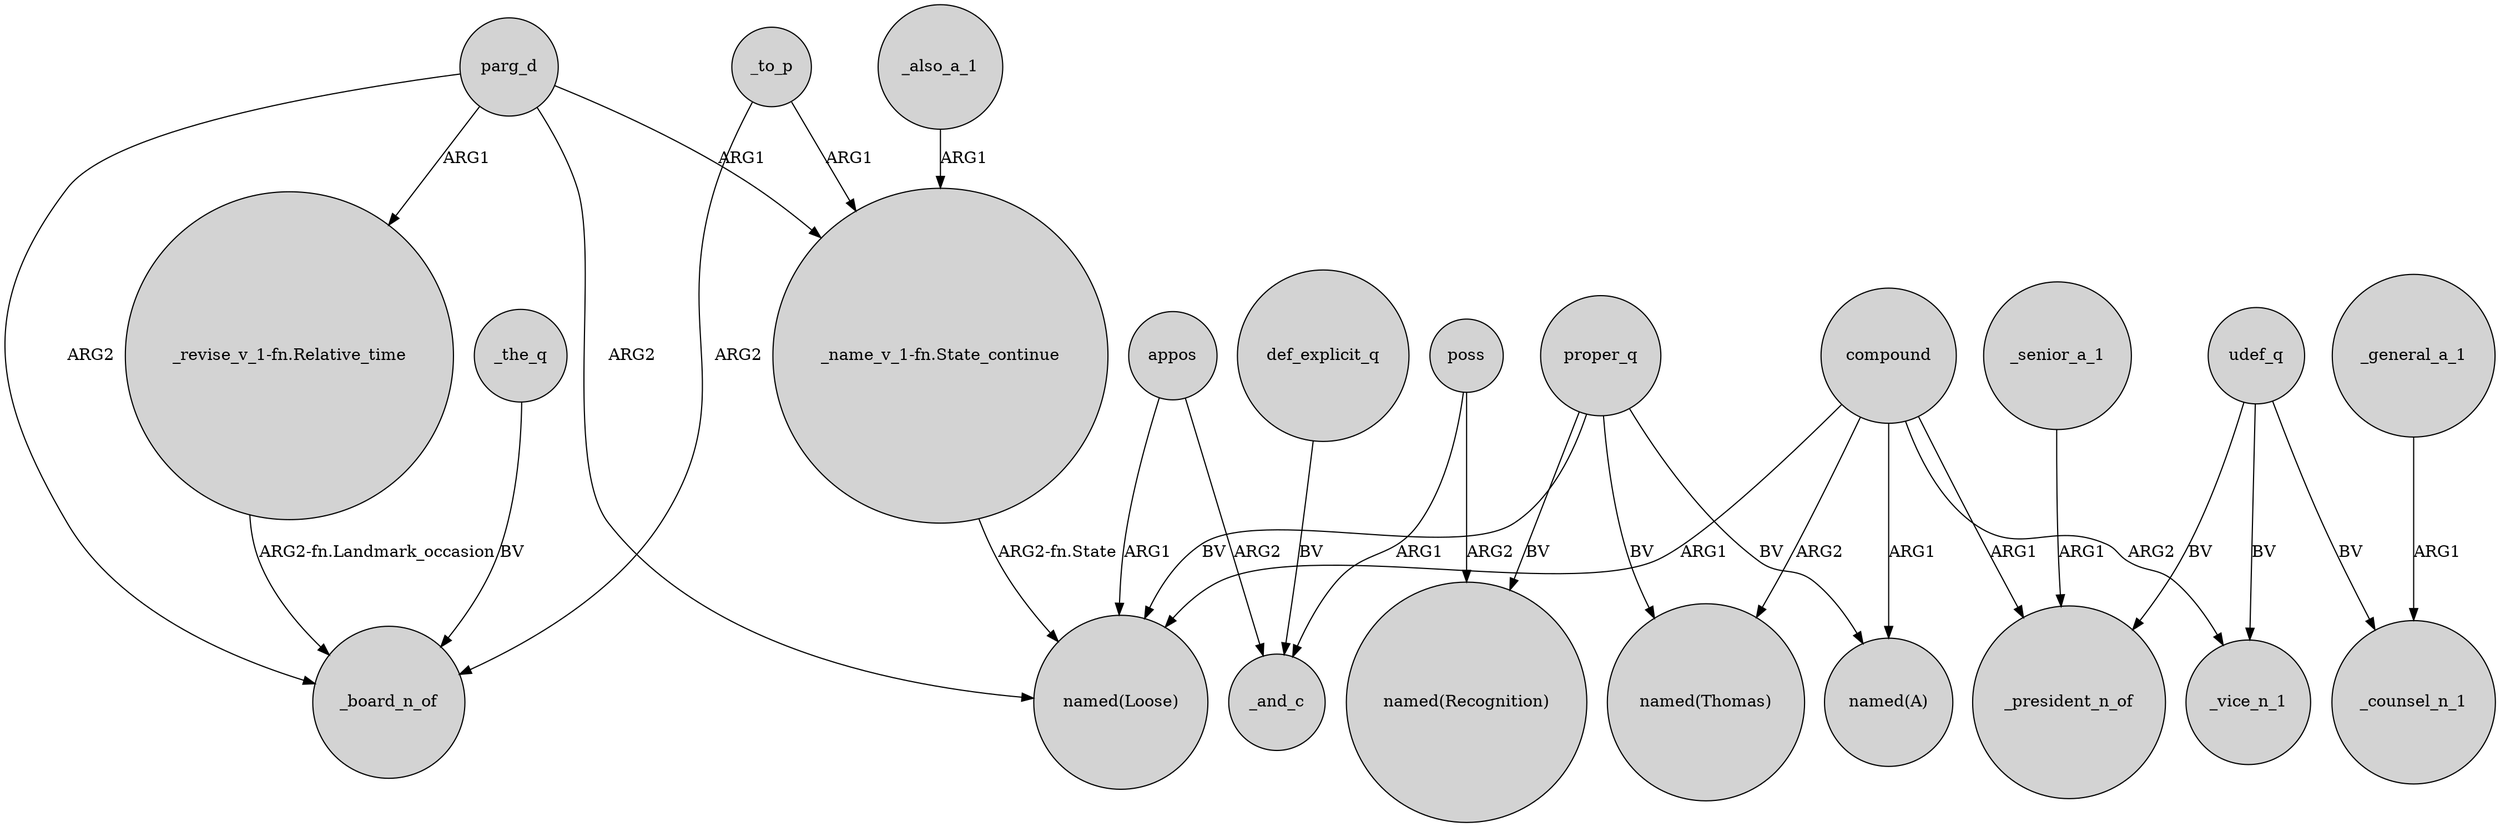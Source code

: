 digraph {
	node [shape=circle style=filled]
	_to_p -> _board_n_of [label=ARG2]
	appos -> _and_c [label=ARG2]
	poss -> "named(Recognition)" [label=ARG2]
	"_revise_v_1-fn.Relative_time" -> _board_n_of [label="ARG2-fn.Landmark_occasion"]
	appos -> "named(Loose)" [label=ARG1]
	parg_d -> "_revise_v_1-fn.Relative_time" [label=ARG1]
	"_name_v_1-fn.State_continue" -> "named(Loose)" [label="ARG2-fn.State"]
	proper_q -> "named(Thomas)" [label=BV]
	parg_d -> _board_n_of [label=ARG2]
	_general_a_1 -> _counsel_n_1 [label=ARG1]
	compound -> "named(Loose)" [label=ARG1]
	proper_q -> "named(Recognition)" [label=BV]
	_the_q -> _board_n_of [label=BV]
	_to_p -> "_name_v_1-fn.State_continue" [label=ARG1]
	def_explicit_q -> _and_c [label=BV]
	parg_d -> "named(Loose)" [label=ARG2]
	proper_q -> "named(Loose)" [label=BV]
	udef_q -> _counsel_n_1 [label=BV]
	udef_q -> _vice_n_1 [label=BV]
	compound -> "named(A)" [label=ARG1]
	proper_q -> "named(A)" [label=BV]
	poss -> _and_c [label=ARG1]
	_also_a_1 -> "_name_v_1-fn.State_continue" [label=ARG1]
	parg_d -> "_name_v_1-fn.State_continue" [label=ARG1]
	compound -> _vice_n_1 [label=ARG2]
	compound -> _president_n_of [label=ARG1]
	compound -> "named(Thomas)" [label=ARG2]
	udef_q -> _president_n_of [label=BV]
	_senior_a_1 -> _president_n_of [label=ARG1]
}
